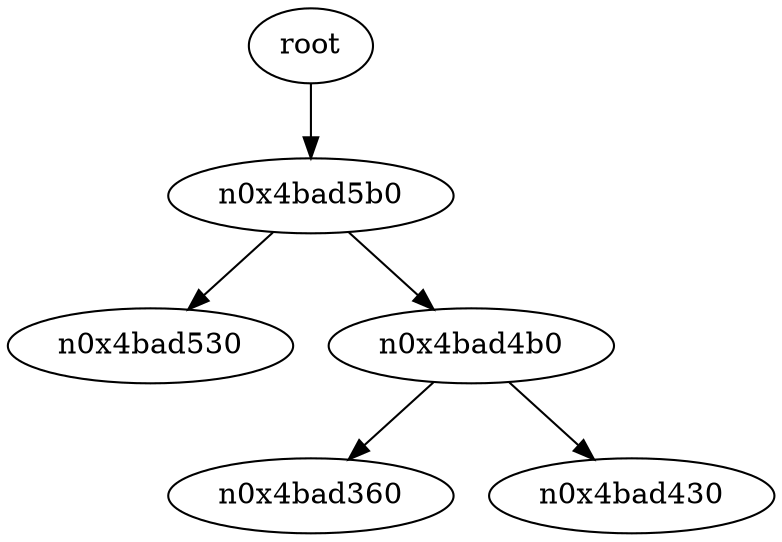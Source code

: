 digraph G {
n0x4bad1f0 [label="root"];
n0x4bad1f0 -> n0x4bad5b0;
n0x4bad5b0 -> n0x4bad530;
n0x4bad5b0 -> n0x4bad4b0;
n0x4bad4b0 -> n0x4bad360;
n0x4bad4b0 -> n0x4bad430;
}
